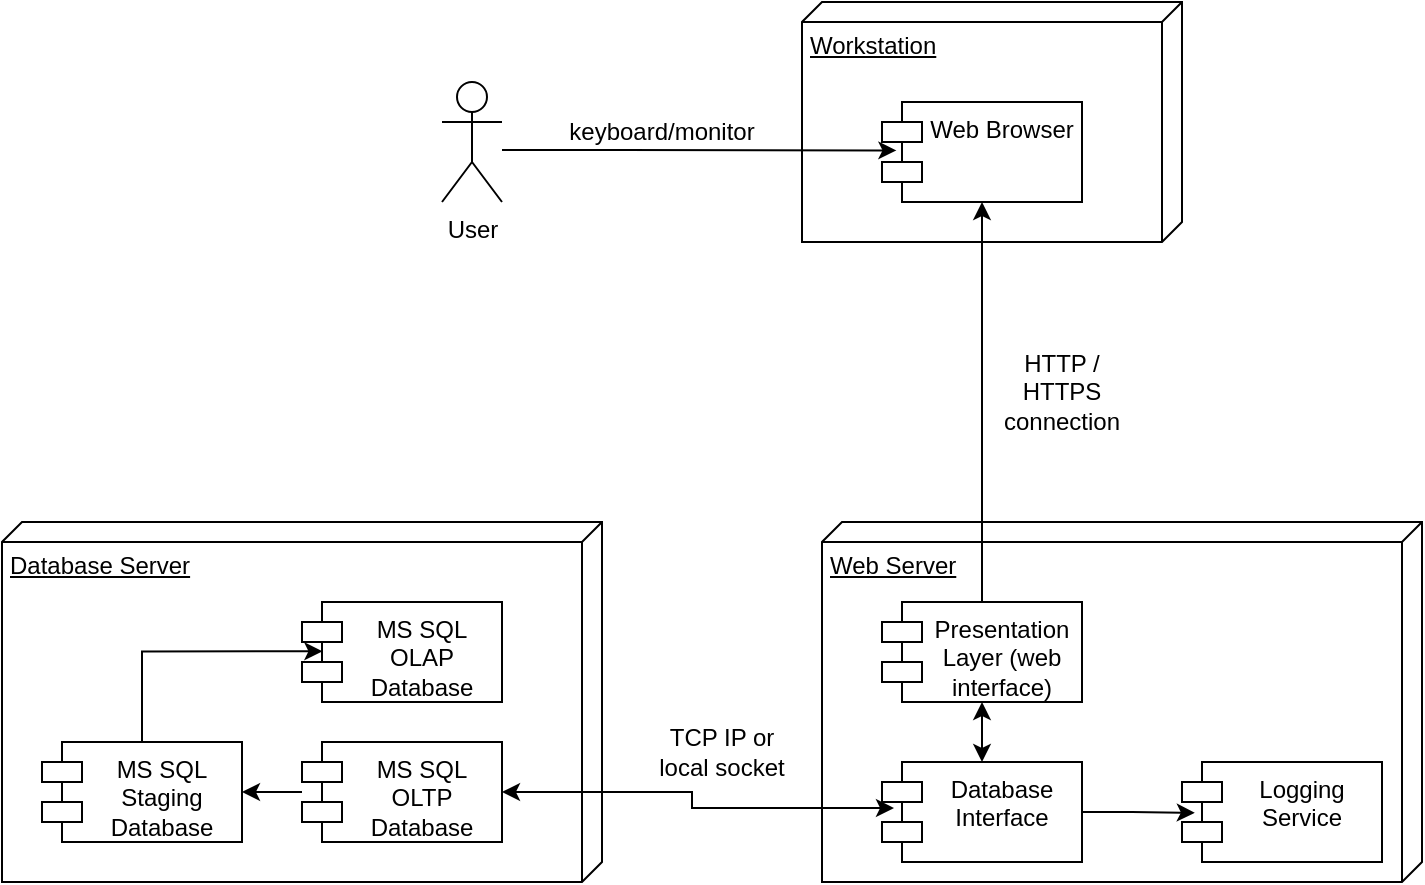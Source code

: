 <mxfile version="23.1.5" type="device">
  <diagram name="Page-1" id="8rhbgdqpXvFaVEnQNhlE">
    <mxGraphModel dx="1036" dy="614" grid="1" gridSize="10" guides="1" tooltips="1" connect="1" arrows="1" fold="1" page="1" pageScale="1" pageWidth="850" pageHeight="1100" math="0" shadow="0">
      <root>
        <mxCell id="0" />
        <mxCell id="1" parent="0" />
        <mxCell id="ZnSuEETbur77pD7nWh3J-2" value="Database Server&lt;div&gt;&lt;br/&gt;&lt;/div&gt;" style="verticalAlign=top;align=left;spacingTop=8;spacingLeft=2;spacingRight=12;shape=cube;size=10;direction=south;fontStyle=4;html=1;whiteSpace=wrap;" vertex="1" parent="1">
          <mxGeometry x="30" y="300" width="300" height="180" as="geometry" />
        </mxCell>
        <mxCell id="ZnSuEETbur77pD7nWh3J-5" style="edgeStyle=orthogonalEdgeStyle;rounded=0;orthogonalLoop=1;jettySize=auto;html=1;" edge="1" parent="1" source="ZnSuEETbur77pD7nWh3J-1" target="ZnSuEETbur77pD7nWh3J-4">
          <mxGeometry relative="1" as="geometry" />
        </mxCell>
        <mxCell id="ZnSuEETbur77pD7nWh3J-1" value="MS SQL OLTP Database" style="shape=module;align=left;spacingLeft=20;align=center;verticalAlign=top;whiteSpace=wrap;html=1;" vertex="1" parent="1">
          <mxGeometry x="180" y="410" width="100" height="50" as="geometry" />
        </mxCell>
        <mxCell id="ZnSuEETbur77pD7nWh3J-3" value="MS SQL OLAP Database" style="shape=module;align=left;spacingLeft=20;align=center;verticalAlign=top;whiteSpace=wrap;html=1;" vertex="1" parent="1">
          <mxGeometry x="180" y="340" width="100" height="50" as="geometry" />
        </mxCell>
        <mxCell id="ZnSuEETbur77pD7nWh3J-4" value="MS SQL Staging Database" style="shape=module;align=left;spacingLeft=20;align=center;verticalAlign=top;whiteSpace=wrap;html=1;" vertex="1" parent="1">
          <mxGeometry x="50" y="410" width="100" height="50" as="geometry" />
        </mxCell>
        <mxCell id="ZnSuEETbur77pD7nWh3J-6" style="edgeStyle=orthogonalEdgeStyle;rounded=0;orthogonalLoop=1;jettySize=auto;html=1;entryX=0.102;entryY=0.493;entryDx=0;entryDy=0;entryPerimeter=0;exitX=0.5;exitY=0;exitDx=0;exitDy=0;" edge="1" parent="1" source="ZnSuEETbur77pD7nWh3J-4" target="ZnSuEETbur77pD7nWh3J-3">
          <mxGeometry relative="1" as="geometry">
            <mxPoint x="90" y="385" as="sourcePoint" />
            <mxPoint x="185" y="365" as="targetPoint" />
            <Array as="points">
              <mxPoint x="100" y="365" />
            </Array>
          </mxGeometry>
        </mxCell>
        <mxCell id="ZnSuEETbur77pD7nWh3J-7" value="Web Server" style="verticalAlign=top;align=left;spacingTop=8;spacingLeft=2;spacingRight=12;shape=cube;size=10;direction=south;fontStyle=4;html=1;whiteSpace=wrap;" vertex="1" parent="1">
          <mxGeometry x="440" y="300" width="300" height="180" as="geometry" />
        </mxCell>
        <mxCell id="ZnSuEETbur77pD7nWh3J-8" value="Workstation" style="verticalAlign=top;align=left;spacingTop=8;spacingLeft=2;spacingRight=12;shape=cube;size=10;direction=south;fontStyle=4;html=1;whiteSpace=wrap;" vertex="1" parent="1">
          <mxGeometry x="430" y="40" width="190" height="120" as="geometry" />
        </mxCell>
        <mxCell id="ZnSuEETbur77pD7nWh3J-9" value="Web Browser" style="shape=module;align=left;spacingLeft=20;align=center;verticalAlign=top;whiteSpace=wrap;html=1;" vertex="1" parent="1">
          <mxGeometry x="470" y="90" width="100" height="50" as="geometry" />
        </mxCell>
        <mxCell id="ZnSuEETbur77pD7nWh3J-10" value="User" style="shape=umlActor;verticalLabelPosition=bottom;verticalAlign=top;html=1;" vertex="1" parent="1">
          <mxGeometry x="250" y="80" width="30" height="60" as="geometry" />
        </mxCell>
        <mxCell id="ZnSuEETbur77pD7nWh3J-14" style="edgeStyle=orthogonalEdgeStyle;rounded=0;orthogonalLoop=1;jettySize=auto;html=1;entryX=0.072;entryY=0.484;entryDx=0;entryDy=0;entryPerimeter=0;" edge="1" parent="1" source="ZnSuEETbur77pD7nWh3J-10" target="ZnSuEETbur77pD7nWh3J-9">
          <mxGeometry relative="1" as="geometry">
            <Array as="points">
              <mxPoint x="340" y="114" />
              <mxPoint x="340" y="114" />
            </Array>
          </mxGeometry>
        </mxCell>
        <mxCell id="ZnSuEETbur77pD7nWh3J-16" value="keyboard/monitor" style="text;html=1;align=center;verticalAlign=middle;whiteSpace=wrap;rounded=0;" vertex="1" parent="1">
          <mxGeometry x="330" y="90" width="60" height="30" as="geometry" />
        </mxCell>
        <mxCell id="ZnSuEETbur77pD7nWh3J-24" style="edgeStyle=orthogonalEdgeStyle;rounded=0;orthogonalLoop=1;jettySize=auto;html=1;" edge="1" parent="1" source="ZnSuEETbur77pD7nWh3J-17" target="ZnSuEETbur77pD7nWh3J-9">
          <mxGeometry relative="1" as="geometry" />
        </mxCell>
        <mxCell id="ZnSuEETbur77pD7nWh3J-17" value="Presentation Layer (web interface)" style="shape=module;align=left;spacingLeft=20;align=center;verticalAlign=top;whiteSpace=wrap;html=1;" vertex="1" parent="1">
          <mxGeometry x="470" y="340" width="100" height="50" as="geometry" />
        </mxCell>
        <mxCell id="ZnSuEETbur77pD7nWh3J-21" style="edgeStyle=orthogonalEdgeStyle;rounded=0;orthogonalLoop=1;jettySize=auto;html=1;entryX=0.5;entryY=1;entryDx=0;entryDy=0;startArrow=classic;startFill=1;" edge="1" parent="1" source="ZnSuEETbur77pD7nWh3J-18" target="ZnSuEETbur77pD7nWh3J-17">
          <mxGeometry relative="1" as="geometry" />
        </mxCell>
        <mxCell id="ZnSuEETbur77pD7nWh3J-18" value="Database Interface" style="shape=module;align=left;spacingLeft=20;align=center;verticalAlign=top;whiteSpace=wrap;html=1;" vertex="1" parent="1">
          <mxGeometry x="470" y="420" width="100" height="50" as="geometry" />
        </mxCell>
        <mxCell id="ZnSuEETbur77pD7nWh3J-19" value="Logging Service" style="shape=module;align=left;spacingLeft=20;align=center;verticalAlign=top;whiteSpace=wrap;html=1;" vertex="1" parent="1">
          <mxGeometry x="620" y="420" width="100" height="50" as="geometry" />
        </mxCell>
        <mxCell id="ZnSuEETbur77pD7nWh3J-20" style="edgeStyle=orthogonalEdgeStyle;rounded=0;orthogonalLoop=1;jettySize=auto;html=1;entryX=0.064;entryY=0.508;entryDx=0;entryDy=0;entryPerimeter=0;" edge="1" parent="1" source="ZnSuEETbur77pD7nWh3J-18" target="ZnSuEETbur77pD7nWh3J-19">
          <mxGeometry relative="1" as="geometry" />
        </mxCell>
        <mxCell id="ZnSuEETbur77pD7nWh3J-22" style="edgeStyle=orthogonalEdgeStyle;rounded=0;orthogonalLoop=1;jettySize=auto;html=1;entryX=0.06;entryY=0.46;entryDx=0;entryDy=0;entryPerimeter=0;startArrow=classic;startFill=1;" edge="1" parent="1" source="ZnSuEETbur77pD7nWh3J-1" target="ZnSuEETbur77pD7nWh3J-18">
          <mxGeometry relative="1" as="geometry" />
        </mxCell>
        <mxCell id="ZnSuEETbur77pD7nWh3J-23" value="TCP IP or local socket" style="text;html=1;align=center;verticalAlign=middle;whiteSpace=wrap;rounded=0;" vertex="1" parent="1">
          <mxGeometry x="350" y="400" width="80" height="30" as="geometry" />
        </mxCell>
        <mxCell id="ZnSuEETbur77pD7nWh3J-25" value="HTTP / HTTPS connection" style="text;html=1;align=center;verticalAlign=middle;whiteSpace=wrap;rounded=0;" vertex="1" parent="1">
          <mxGeometry x="530" y="220" width="60" height="30" as="geometry" />
        </mxCell>
      </root>
    </mxGraphModel>
  </diagram>
</mxfile>
